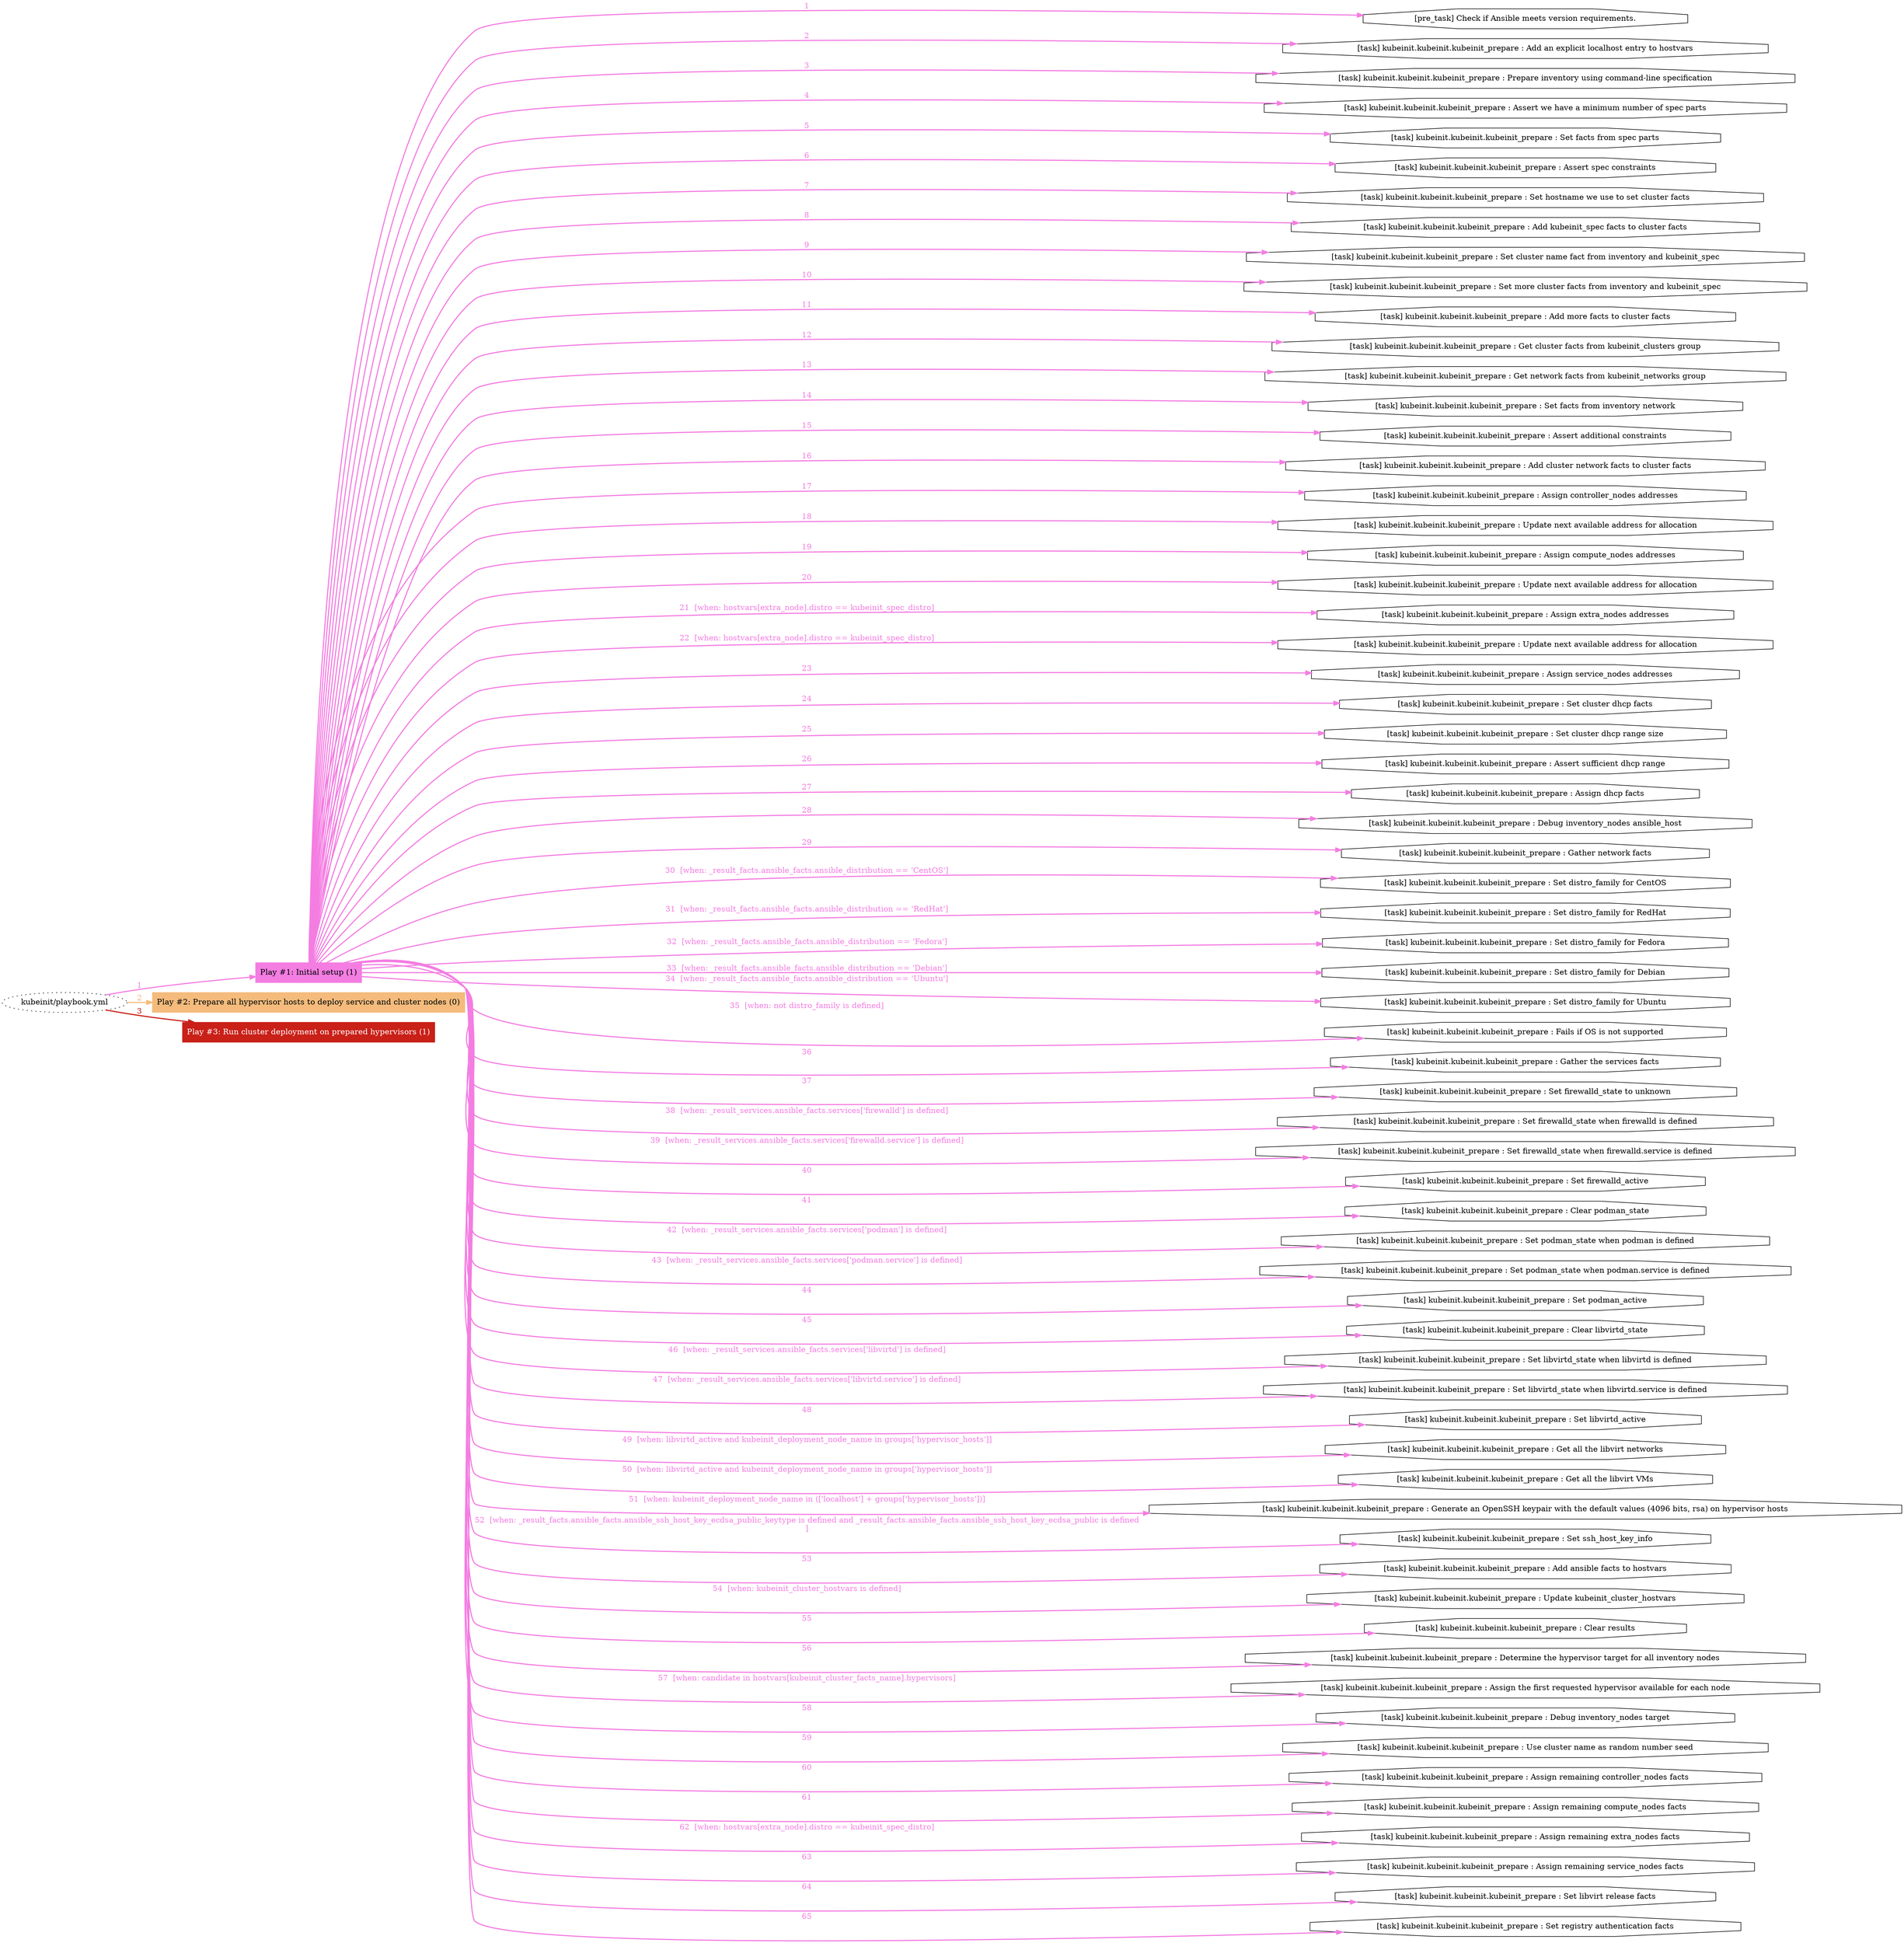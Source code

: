 digraph "kubeinit/playbook.yml "{
	graph [concentrate=true ordering=in rankdir=LR ratio=fill]
	edge [esep=5 sep=10]
	"kubeinit/playbook.yml" [id=root_node style=dotted]
	subgraph "Play #1: Initial setup (1) "{
		"Play #1: Initial setup (1)" [color="#f47de2" fontcolor="#000000" id="play_d5561a40-b18f-421e-9b98-81f5ede4745d" shape=box style=filled tooltip=localhost]
		"kubeinit/playbook.yml" -> "Play #1: Initial setup (1)" [label=1 color="#f47de2" fontcolor="#f47de2" id="edge_cd042797-a011-459f-ae50-46be6b7ece6c" style=bold]
		"pre_task_3ce35981-2df8-4b99-9936-0767b73467cc" [label="[pre_task] Check if Ansible meets version requirements." id="pre_task_3ce35981-2df8-4b99-9936-0767b73467cc" shape=octagon tooltip="[pre_task] Check if Ansible meets version requirements."]
		"Play #1: Initial setup (1)" -> "pre_task_3ce35981-2df8-4b99-9936-0767b73467cc" [label=1 color="#f47de2" fontcolor="#f47de2" id="edge_2ff6c5fa-7058-49c9-a741-768a4ebc2742" style=bold]
		"task_076a0a0f-deaa-4090-ae78-70e263e16f10" [label="[task] kubeinit.kubeinit.kubeinit_prepare : Add an explicit localhost entry to hostvars" id="task_076a0a0f-deaa-4090-ae78-70e263e16f10" shape=octagon tooltip="[task] kubeinit.kubeinit.kubeinit_prepare : Add an explicit localhost entry to hostvars"]
		"Play #1: Initial setup (1)" -> "task_076a0a0f-deaa-4090-ae78-70e263e16f10" [label=2 color="#f47de2" fontcolor="#f47de2" id="edge_d0b23f40-1ad6-4019-99c6-ad8870a9a2a8" style=bold]
		"task_a4624be1-4f21-4553-a64d-8f430344fffa" [label="[task] kubeinit.kubeinit.kubeinit_prepare : Prepare inventory using command-line specification" id="task_a4624be1-4f21-4553-a64d-8f430344fffa" shape=octagon tooltip="[task] kubeinit.kubeinit.kubeinit_prepare : Prepare inventory using command-line specification"]
		"Play #1: Initial setup (1)" -> "task_a4624be1-4f21-4553-a64d-8f430344fffa" [label=3 color="#f47de2" fontcolor="#f47de2" id="edge_635ab658-cdf8-44aa-9a17-7df43a222110" style=bold]
		"task_432864ec-d14b-4896-9a13-00b41856353b" [label="[task] kubeinit.kubeinit.kubeinit_prepare : Assert we have a minimum number of spec parts" id="task_432864ec-d14b-4896-9a13-00b41856353b" shape=octagon tooltip="[task] kubeinit.kubeinit.kubeinit_prepare : Assert we have a minimum number of spec parts"]
		"Play #1: Initial setup (1)" -> "task_432864ec-d14b-4896-9a13-00b41856353b" [label=4 color="#f47de2" fontcolor="#f47de2" id="edge_8fc28d8f-7bd0-4ab7-a94a-1299604d963f" style=bold]
		"task_82e385a7-cac3-4965-afdb-d25f1b024e1e" [label="[task] kubeinit.kubeinit.kubeinit_prepare : Set facts from spec parts" id="task_82e385a7-cac3-4965-afdb-d25f1b024e1e" shape=octagon tooltip="[task] kubeinit.kubeinit.kubeinit_prepare : Set facts from spec parts"]
		"Play #1: Initial setup (1)" -> "task_82e385a7-cac3-4965-afdb-d25f1b024e1e" [label=5 color="#f47de2" fontcolor="#f47de2" id="edge_a8083307-5910-4e8a-a286-7e5cde550f35" style=bold]
		"task_13d3d977-8a6f-4550-8a8c-c257ddf9a8d3" [label="[task] kubeinit.kubeinit.kubeinit_prepare : Assert spec constraints" id="task_13d3d977-8a6f-4550-8a8c-c257ddf9a8d3" shape=octagon tooltip="[task] kubeinit.kubeinit.kubeinit_prepare : Assert spec constraints"]
		"Play #1: Initial setup (1)" -> "task_13d3d977-8a6f-4550-8a8c-c257ddf9a8d3" [label=6 color="#f47de2" fontcolor="#f47de2" id="edge_01d41cff-2c0d-4f8b-91ab-32ae38028c27" style=bold]
		"task_93a548bc-a447-4d2c-8f6b-0a6b99f26420" [label="[task] kubeinit.kubeinit.kubeinit_prepare : Set hostname we use to set cluster facts" id="task_93a548bc-a447-4d2c-8f6b-0a6b99f26420" shape=octagon tooltip="[task] kubeinit.kubeinit.kubeinit_prepare : Set hostname we use to set cluster facts"]
		"Play #1: Initial setup (1)" -> "task_93a548bc-a447-4d2c-8f6b-0a6b99f26420" [label=7 color="#f47de2" fontcolor="#f47de2" id="edge_5bdd4571-c21c-452c-8d2d-ea81eee85456" style=bold]
		"task_f21a6392-3a1a-40df-bbca-73133b0885c1" [label="[task] kubeinit.kubeinit.kubeinit_prepare : Add kubeinit_spec facts to cluster facts" id="task_f21a6392-3a1a-40df-bbca-73133b0885c1" shape=octagon tooltip="[task] kubeinit.kubeinit.kubeinit_prepare : Add kubeinit_spec facts to cluster facts"]
		"Play #1: Initial setup (1)" -> "task_f21a6392-3a1a-40df-bbca-73133b0885c1" [label=8 color="#f47de2" fontcolor="#f47de2" id="edge_29d02101-f9fd-4bd2-af17-ab28db738d25" style=bold]
		"task_35a8e03e-215f-432f-a34b-9878b87bb0a3" [label="[task] kubeinit.kubeinit.kubeinit_prepare : Set cluster name fact from inventory and kubeinit_spec" id="task_35a8e03e-215f-432f-a34b-9878b87bb0a3" shape=octagon tooltip="[task] kubeinit.kubeinit.kubeinit_prepare : Set cluster name fact from inventory and kubeinit_spec"]
		"Play #1: Initial setup (1)" -> "task_35a8e03e-215f-432f-a34b-9878b87bb0a3" [label=9 color="#f47de2" fontcolor="#f47de2" id="edge_f8cab759-7698-459d-86f1-82ca33ff0969" style=bold]
		"task_5d9a51ac-5e3c-436f-a485-9e2e343969b0" [label="[task] kubeinit.kubeinit.kubeinit_prepare : Set more cluster facts from inventory and kubeinit_spec" id="task_5d9a51ac-5e3c-436f-a485-9e2e343969b0" shape=octagon tooltip="[task] kubeinit.kubeinit.kubeinit_prepare : Set more cluster facts from inventory and kubeinit_spec"]
		"Play #1: Initial setup (1)" -> "task_5d9a51ac-5e3c-436f-a485-9e2e343969b0" [label=10 color="#f47de2" fontcolor="#f47de2" id="edge_666df638-258e-4bb6-bd41-dba93fa4c383" style=bold]
		"task_43be01c8-f509-4598-86db-52ad247a6396" [label="[task] kubeinit.kubeinit.kubeinit_prepare : Add more facts to cluster facts" id="task_43be01c8-f509-4598-86db-52ad247a6396" shape=octagon tooltip="[task] kubeinit.kubeinit.kubeinit_prepare : Add more facts to cluster facts"]
		"Play #1: Initial setup (1)" -> "task_43be01c8-f509-4598-86db-52ad247a6396" [label=11 color="#f47de2" fontcolor="#f47de2" id="edge_c125a410-0d1b-4f08-b9ef-ca702d191a8d" style=bold]
		"task_90d4f1bb-671f-446f-87f0-8a5422abef94" [label="[task] kubeinit.kubeinit.kubeinit_prepare : Get cluster facts from kubeinit_clusters group" id="task_90d4f1bb-671f-446f-87f0-8a5422abef94" shape=octagon tooltip="[task] kubeinit.kubeinit.kubeinit_prepare : Get cluster facts from kubeinit_clusters group"]
		"Play #1: Initial setup (1)" -> "task_90d4f1bb-671f-446f-87f0-8a5422abef94" [label=12 color="#f47de2" fontcolor="#f47de2" id="edge_bf755b0e-b160-4ae7-88ad-60dd99ce538e" style=bold]
		"task_79328abe-23f9-4f88-a6b3-9054c03e1491" [label="[task] kubeinit.kubeinit.kubeinit_prepare : Get network facts from kubeinit_networks group" id="task_79328abe-23f9-4f88-a6b3-9054c03e1491" shape=octagon tooltip="[task] kubeinit.kubeinit.kubeinit_prepare : Get network facts from kubeinit_networks group"]
		"Play #1: Initial setup (1)" -> "task_79328abe-23f9-4f88-a6b3-9054c03e1491" [label=13 color="#f47de2" fontcolor="#f47de2" id="edge_7f676368-d28c-49d7-b748-88b3d9a763f5" style=bold]
		"task_6efcf0e2-061e-49b0-96e6-3639323d0671" [label="[task] kubeinit.kubeinit.kubeinit_prepare : Set facts from inventory network" id="task_6efcf0e2-061e-49b0-96e6-3639323d0671" shape=octagon tooltip="[task] kubeinit.kubeinit.kubeinit_prepare : Set facts from inventory network"]
		"Play #1: Initial setup (1)" -> "task_6efcf0e2-061e-49b0-96e6-3639323d0671" [label=14 color="#f47de2" fontcolor="#f47de2" id="edge_46da241e-3168-4c8a-b1b2-79dc046ec9ac" style=bold]
		"task_d13aed7e-ca3e-48ef-97af-0c6b90ddf303" [label="[task] kubeinit.kubeinit.kubeinit_prepare : Assert additional constraints" id="task_d13aed7e-ca3e-48ef-97af-0c6b90ddf303" shape=octagon tooltip="[task] kubeinit.kubeinit.kubeinit_prepare : Assert additional constraints"]
		"Play #1: Initial setup (1)" -> "task_d13aed7e-ca3e-48ef-97af-0c6b90ddf303" [label=15 color="#f47de2" fontcolor="#f47de2" id="edge_acdb2cb5-4de5-4a39-af74-1c041faa661f" style=bold]
		"task_c74aedf5-72ed-40f1-8ae2-f80bc7abef43" [label="[task] kubeinit.kubeinit.kubeinit_prepare : Add cluster network facts to cluster facts" id="task_c74aedf5-72ed-40f1-8ae2-f80bc7abef43" shape=octagon tooltip="[task] kubeinit.kubeinit.kubeinit_prepare : Add cluster network facts to cluster facts"]
		"Play #1: Initial setup (1)" -> "task_c74aedf5-72ed-40f1-8ae2-f80bc7abef43" [label=16 color="#f47de2" fontcolor="#f47de2" id="edge_98abcb81-b0fc-43db-a153-ac09d73749e7" style=bold]
		"task_948f4d3b-2f5f-4cf8-b186-39af5c09b2a7" [label="[task] kubeinit.kubeinit.kubeinit_prepare : Assign controller_nodes addresses" id="task_948f4d3b-2f5f-4cf8-b186-39af5c09b2a7" shape=octagon tooltip="[task] kubeinit.kubeinit.kubeinit_prepare : Assign controller_nodes addresses"]
		"Play #1: Initial setup (1)" -> "task_948f4d3b-2f5f-4cf8-b186-39af5c09b2a7" [label=17 color="#f47de2" fontcolor="#f47de2" id="edge_b2d2065f-3c83-4465-8ed0-9a5f3aaf9943" style=bold]
		"task_17c36987-bf80-47b1-9e11-ec28a1dabdef" [label="[task] kubeinit.kubeinit.kubeinit_prepare : Update next available address for allocation" id="task_17c36987-bf80-47b1-9e11-ec28a1dabdef" shape=octagon tooltip="[task] kubeinit.kubeinit.kubeinit_prepare : Update next available address for allocation"]
		"Play #1: Initial setup (1)" -> "task_17c36987-bf80-47b1-9e11-ec28a1dabdef" [label=18 color="#f47de2" fontcolor="#f47de2" id="edge_fd7e342e-8a30-4e05-8681-c6b24c729dd4" style=bold]
		"task_531fcaa9-000a-4063-8722-1c06fa65e87d" [label="[task] kubeinit.kubeinit.kubeinit_prepare : Assign compute_nodes addresses" id="task_531fcaa9-000a-4063-8722-1c06fa65e87d" shape=octagon tooltip="[task] kubeinit.kubeinit.kubeinit_prepare : Assign compute_nodes addresses"]
		"Play #1: Initial setup (1)" -> "task_531fcaa9-000a-4063-8722-1c06fa65e87d" [label=19 color="#f47de2" fontcolor="#f47de2" id="edge_24ba01ec-cf35-45f0-b0ad-315336cc8a45" style=bold]
		"task_a1fb9602-a5f3-4cca-9eea-2295ece0125d" [label="[task] kubeinit.kubeinit.kubeinit_prepare : Update next available address for allocation" id="task_a1fb9602-a5f3-4cca-9eea-2295ece0125d" shape=octagon tooltip="[task] kubeinit.kubeinit.kubeinit_prepare : Update next available address for allocation"]
		"Play #1: Initial setup (1)" -> "task_a1fb9602-a5f3-4cca-9eea-2295ece0125d" [label=20 color="#f47de2" fontcolor="#f47de2" id="edge_4b4b8c53-ca72-4b8a-be1b-778c2cb4a483" style=bold]
		"task_6dcb47c8-7498-4c15-b19a-71e8d6635e67" [label="[task] kubeinit.kubeinit.kubeinit_prepare : Assign extra_nodes addresses" id="task_6dcb47c8-7498-4c15-b19a-71e8d6635e67" shape=octagon tooltip="[task] kubeinit.kubeinit.kubeinit_prepare : Assign extra_nodes addresses"]
		"Play #1: Initial setup (1)" -> "task_6dcb47c8-7498-4c15-b19a-71e8d6635e67" [label="21  [when: hostvars[extra_node].distro == kubeinit_spec_distro]" color="#f47de2" fontcolor="#f47de2" id="edge_f2d6792f-c1f0-48cd-b290-b62f4b1f9cd1" style=bold]
		"task_dde40b68-da35-467d-84bc-71da1adf94a9" [label="[task] kubeinit.kubeinit.kubeinit_prepare : Update next available address for allocation" id="task_dde40b68-da35-467d-84bc-71da1adf94a9" shape=octagon tooltip="[task] kubeinit.kubeinit.kubeinit_prepare : Update next available address for allocation"]
		"Play #1: Initial setup (1)" -> "task_dde40b68-da35-467d-84bc-71da1adf94a9" [label="22  [when: hostvars[extra_node].distro == kubeinit_spec_distro]" color="#f47de2" fontcolor="#f47de2" id="edge_715f2b61-8123-44b3-be78-4fc7b6ea4493" style=bold]
		"task_5a3fe305-983d-477d-b39c-34398fedc117" [label="[task] kubeinit.kubeinit.kubeinit_prepare : Assign service_nodes addresses" id="task_5a3fe305-983d-477d-b39c-34398fedc117" shape=octagon tooltip="[task] kubeinit.kubeinit.kubeinit_prepare : Assign service_nodes addresses"]
		"Play #1: Initial setup (1)" -> "task_5a3fe305-983d-477d-b39c-34398fedc117" [label=23 color="#f47de2" fontcolor="#f47de2" id="edge_0cf84303-5713-483a-ba33-a56b041ac6f6" style=bold]
		"task_b95f18f4-7237-4ace-8140-b0abd35d75f8" [label="[task] kubeinit.kubeinit.kubeinit_prepare : Set cluster dhcp facts" id="task_b95f18f4-7237-4ace-8140-b0abd35d75f8" shape=octagon tooltip="[task] kubeinit.kubeinit.kubeinit_prepare : Set cluster dhcp facts"]
		"Play #1: Initial setup (1)" -> "task_b95f18f4-7237-4ace-8140-b0abd35d75f8" [label=24 color="#f47de2" fontcolor="#f47de2" id="edge_6418e8a9-fb04-4144-b9d8-5d8ec93eabdf" style=bold]
		"task_07a2ae19-332d-46a7-8fb0-88135df51595" [label="[task] kubeinit.kubeinit.kubeinit_prepare : Set cluster dhcp range size" id="task_07a2ae19-332d-46a7-8fb0-88135df51595" shape=octagon tooltip="[task] kubeinit.kubeinit.kubeinit_prepare : Set cluster dhcp range size"]
		"Play #1: Initial setup (1)" -> "task_07a2ae19-332d-46a7-8fb0-88135df51595" [label=25 color="#f47de2" fontcolor="#f47de2" id="edge_524872e6-6db1-45f6-b042-9de60da5a3e7" style=bold]
		"task_28a7256e-7455-4d33-b9df-8c4043b9b7ea" [label="[task] kubeinit.kubeinit.kubeinit_prepare : Assert sufficient dhcp range" id="task_28a7256e-7455-4d33-b9df-8c4043b9b7ea" shape=octagon tooltip="[task] kubeinit.kubeinit.kubeinit_prepare : Assert sufficient dhcp range"]
		"Play #1: Initial setup (1)" -> "task_28a7256e-7455-4d33-b9df-8c4043b9b7ea" [label=26 color="#f47de2" fontcolor="#f47de2" id="edge_139f3ad5-24ab-4bee-9b20-ca4c53840de2" style=bold]
		"task_240b4ca0-b2a4-4b2b-aaa5-046b59a20bc7" [label="[task] kubeinit.kubeinit.kubeinit_prepare : Assign dhcp facts" id="task_240b4ca0-b2a4-4b2b-aaa5-046b59a20bc7" shape=octagon tooltip="[task] kubeinit.kubeinit.kubeinit_prepare : Assign dhcp facts"]
		"Play #1: Initial setup (1)" -> "task_240b4ca0-b2a4-4b2b-aaa5-046b59a20bc7" [label=27 color="#f47de2" fontcolor="#f47de2" id="edge_82f9999c-efad-487c-9c14-3d1e17887c52" style=bold]
		"task_9b92003a-3ebf-412e-ae70-0724ae4f5d12" [label="[task] kubeinit.kubeinit.kubeinit_prepare : Debug inventory_nodes ansible_host" id="task_9b92003a-3ebf-412e-ae70-0724ae4f5d12" shape=octagon tooltip="[task] kubeinit.kubeinit.kubeinit_prepare : Debug inventory_nodes ansible_host"]
		"Play #1: Initial setup (1)" -> "task_9b92003a-3ebf-412e-ae70-0724ae4f5d12" [label=28 color="#f47de2" fontcolor="#f47de2" id="edge_ffd42a6d-78ae-46bc-b66c-75e0c605538e" style=bold]
		"task_921d65e0-4038-4c32-a9f1-e74cc38238b1" [label="[task] kubeinit.kubeinit.kubeinit_prepare : Gather network facts" id="task_921d65e0-4038-4c32-a9f1-e74cc38238b1" shape=octagon tooltip="[task] kubeinit.kubeinit.kubeinit_prepare : Gather network facts"]
		"Play #1: Initial setup (1)" -> "task_921d65e0-4038-4c32-a9f1-e74cc38238b1" [label=29 color="#f47de2" fontcolor="#f47de2" id="edge_a0f79031-2ee0-43f8-8cf2-be5988cd34ef" style=bold]
		"task_4624855d-7e0c-4194-92f3-813ae5983500" [label="[task] kubeinit.kubeinit.kubeinit_prepare : Set distro_family for CentOS" id="task_4624855d-7e0c-4194-92f3-813ae5983500" shape=octagon tooltip="[task] kubeinit.kubeinit.kubeinit_prepare : Set distro_family for CentOS"]
		"Play #1: Initial setup (1)" -> "task_4624855d-7e0c-4194-92f3-813ae5983500" [label="30  [when: _result_facts.ansible_facts.ansible_distribution == 'CentOS']" color="#f47de2" fontcolor="#f47de2" id="edge_d5be761e-8161-483c-940b-a865b8b644c3" style=bold]
		"task_2c404f18-307b-45b1-83c1-5fd289798bb7" [label="[task] kubeinit.kubeinit.kubeinit_prepare : Set distro_family for RedHat" id="task_2c404f18-307b-45b1-83c1-5fd289798bb7" shape=octagon tooltip="[task] kubeinit.kubeinit.kubeinit_prepare : Set distro_family for RedHat"]
		"Play #1: Initial setup (1)" -> "task_2c404f18-307b-45b1-83c1-5fd289798bb7" [label="31  [when: _result_facts.ansible_facts.ansible_distribution == 'RedHat']" color="#f47de2" fontcolor="#f47de2" id="edge_dd15cd2d-ada6-4cd4-b30f-81284d171dc3" style=bold]
		"task_0203b505-1232-4578-a6dc-3acb5757c120" [label="[task] kubeinit.kubeinit.kubeinit_prepare : Set distro_family for Fedora" id="task_0203b505-1232-4578-a6dc-3acb5757c120" shape=octagon tooltip="[task] kubeinit.kubeinit.kubeinit_prepare : Set distro_family for Fedora"]
		"Play #1: Initial setup (1)" -> "task_0203b505-1232-4578-a6dc-3acb5757c120" [label="32  [when: _result_facts.ansible_facts.ansible_distribution == 'Fedora']" color="#f47de2" fontcolor="#f47de2" id="edge_574d921f-cdf2-476f-82af-15cec9ac1425" style=bold]
		"task_645abab2-2abb-4a14-a6c2-8d0f0ec0ff62" [label="[task] kubeinit.kubeinit.kubeinit_prepare : Set distro_family for Debian" id="task_645abab2-2abb-4a14-a6c2-8d0f0ec0ff62" shape=octagon tooltip="[task] kubeinit.kubeinit.kubeinit_prepare : Set distro_family for Debian"]
		"Play #1: Initial setup (1)" -> "task_645abab2-2abb-4a14-a6c2-8d0f0ec0ff62" [label="33  [when: _result_facts.ansible_facts.ansible_distribution == 'Debian']" color="#f47de2" fontcolor="#f47de2" id="edge_0cef479b-dc9c-4907-b4d9-2abc7afdefea" style=bold]
		"task_40a14c5a-125a-482d-9fd3-0f2917622c28" [label="[task] kubeinit.kubeinit.kubeinit_prepare : Set distro_family for Ubuntu" id="task_40a14c5a-125a-482d-9fd3-0f2917622c28" shape=octagon tooltip="[task] kubeinit.kubeinit.kubeinit_prepare : Set distro_family for Ubuntu"]
		"Play #1: Initial setup (1)" -> "task_40a14c5a-125a-482d-9fd3-0f2917622c28" [label="34  [when: _result_facts.ansible_facts.ansible_distribution == 'Ubuntu']" color="#f47de2" fontcolor="#f47de2" id="edge_bb5c2834-1863-4ce0-8c25-37ba0253fbff" style=bold]
		"task_41e744c4-dbd1-4255-a711-815ea6b3a420" [label="[task] kubeinit.kubeinit.kubeinit_prepare : Fails if OS is not supported" id="task_41e744c4-dbd1-4255-a711-815ea6b3a420" shape=octagon tooltip="[task] kubeinit.kubeinit.kubeinit_prepare : Fails if OS is not supported"]
		"Play #1: Initial setup (1)" -> "task_41e744c4-dbd1-4255-a711-815ea6b3a420" [label="35  [when: not distro_family is defined]" color="#f47de2" fontcolor="#f47de2" id="edge_0e278ccc-cadf-434d-9da7-7027d963a824" style=bold]
		"task_680135eb-2887-4c87-a4d5-b6f687f6d805" [label="[task] kubeinit.kubeinit.kubeinit_prepare : Gather the services facts" id="task_680135eb-2887-4c87-a4d5-b6f687f6d805" shape=octagon tooltip="[task] kubeinit.kubeinit.kubeinit_prepare : Gather the services facts"]
		"Play #1: Initial setup (1)" -> "task_680135eb-2887-4c87-a4d5-b6f687f6d805" [label=36 color="#f47de2" fontcolor="#f47de2" id="edge_d91f8a65-2f7b-43d4-ad51-10e8a5ad0fcc" style=bold]
		"task_59ac16b6-60bb-40db-90d0-ba9c85b15968" [label="[task] kubeinit.kubeinit.kubeinit_prepare : Set firewalld_state to unknown" id="task_59ac16b6-60bb-40db-90d0-ba9c85b15968" shape=octagon tooltip="[task] kubeinit.kubeinit.kubeinit_prepare : Set firewalld_state to unknown"]
		"Play #1: Initial setup (1)" -> "task_59ac16b6-60bb-40db-90d0-ba9c85b15968" [label=37 color="#f47de2" fontcolor="#f47de2" id="edge_5f4d9b8c-a917-4ea8-b2fc-20f00f7ab58f" style=bold]
		"task_c7989c55-820f-411a-8bed-5d5b59a91269" [label="[task] kubeinit.kubeinit.kubeinit_prepare : Set firewalld_state when firewalld is defined" id="task_c7989c55-820f-411a-8bed-5d5b59a91269" shape=octagon tooltip="[task] kubeinit.kubeinit.kubeinit_prepare : Set firewalld_state when firewalld is defined"]
		"Play #1: Initial setup (1)" -> "task_c7989c55-820f-411a-8bed-5d5b59a91269" [label="38  [when: _result_services.ansible_facts.services['firewalld'] is defined]" color="#f47de2" fontcolor="#f47de2" id="edge_22e1f597-c4ce-40db-b834-3159081c176f" style=bold]
		"task_4ba8d0a1-7dbd-4673-a202-b096a997a636" [label="[task] kubeinit.kubeinit.kubeinit_prepare : Set firewalld_state when firewalld.service is defined" id="task_4ba8d0a1-7dbd-4673-a202-b096a997a636" shape=octagon tooltip="[task] kubeinit.kubeinit.kubeinit_prepare : Set firewalld_state when firewalld.service is defined"]
		"Play #1: Initial setup (1)" -> "task_4ba8d0a1-7dbd-4673-a202-b096a997a636" [label="39  [when: _result_services.ansible_facts.services['firewalld.service'] is defined]" color="#f47de2" fontcolor="#f47de2" id="edge_b595dc88-2b73-4cf4-9b8f-63ea81bbfa85" style=bold]
		"task_7bbea510-9e96-4664-a412-5c4bd9ca5084" [label="[task] kubeinit.kubeinit.kubeinit_prepare : Set firewalld_active" id="task_7bbea510-9e96-4664-a412-5c4bd9ca5084" shape=octagon tooltip="[task] kubeinit.kubeinit.kubeinit_prepare : Set firewalld_active"]
		"Play #1: Initial setup (1)" -> "task_7bbea510-9e96-4664-a412-5c4bd9ca5084" [label=40 color="#f47de2" fontcolor="#f47de2" id="edge_ac92857c-342a-4f19-8b95-98d693e4a2fd" style=bold]
		"task_99283b9e-2849-40f3-a385-de0735c2c758" [label="[task] kubeinit.kubeinit.kubeinit_prepare : Clear podman_state" id="task_99283b9e-2849-40f3-a385-de0735c2c758" shape=octagon tooltip="[task] kubeinit.kubeinit.kubeinit_prepare : Clear podman_state"]
		"Play #1: Initial setup (1)" -> "task_99283b9e-2849-40f3-a385-de0735c2c758" [label=41 color="#f47de2" fontcolor="#f47de2" id="edge_481d5daf-229e-4f9b-bfbf-174d9eed15e4" style=bold]
		"task_2ab1773c-219d-4ed8-96ba-5a6583fb544a" [label="[task] kubeinit.kubeinit.kubeinit_prepare : Set podman_state when podman is defined" id="task_2ab1773c-219d-4ed8-96ba-5a6583fb544a" shape=octagon tooltip="[task] kubeinit.kubeinit.kubeinit_prepare : Set podman_state when podman is defined"]
		"Play #1: Initial setup (1)" -> "task_2ab1773c-219d-4ed8-96ba-5a6583fb544a" [label="42  [when: _result_services.ansible_facts.services['podman'] is defined]" color="#f47de2" fontcolor="#f47de2" id="edge_0458fcd7-fcea-4172-aed5-890e5314f618" style=bold]
		"task_39a47746-3d67-4d66-bbb6-8495f3e6c9ab" [label="[task] kubeinit.kubeinit.kubeinit_prepare : Set podman_state when podman.service is defined" id="task_39a47746-3d67-4d66-bbb6-8495f3e6c9ab" shape=octagon tooltip="[task] kubeinit.kubeinit.kubeinit_prepare : Set podman_state when podman.service is defined"]
		"Play #1: Initial setup (1)" -> "task_39a47746-3d67-4d66-bbb6-8495f3e6c9ab" [label="43  [when: _result_services.ansible_facts.services['podman.service'] is defined]" color="#f47de2" fontcolor="#f47de2" id="edge_9832c041-4574-4038-b049-063a9949dfd3" style=bold]
		"task_5750e9e9-3842-4993-8a1e-ce8f5743cc99" [label="[task] kubeinit.kubeinit.kubeinit_prepare : Set podman_active" id="task_5750e9e9-3842-4993-8a1e-ce8f5743cc99" shape=octagon tooltip="[task] kubeinit.kubeinit.kubeinit_prepare : Set podman_active"]
		"Play #1: Initial setup (1)" -> "task_5750e9e9-3842-4993-8a1e-ce8f5743cc99" [label=44 color="#f47de2" fontcolor="#f47de2" id="edge_8aa8c3d9-c75e-4be6-9d26-a30c7f52ebed" style=bold]
		"task_c091c432-94de-4db1-94d2-aa16bf569786" [label="[task] kubeinit.kubeinit.kubeinit_prepare : Clear libvirtd_state" id="task_c091c432-94de-4db1-94d2-aa16bf569786" shape=octagon tooltip="[task] kubeinit.kubeinit.kubeinit_prepare : Clear libvirtd_state"]
		"Play #1: Initial setup (1)" -> "task_c091c432-94de-4db1-94d2-aa16bf569786" [label=45 color="#f47de2" fontcolor="#f47de2" id="edge_961e4f74-3e21-40b4-b25e-c8f80b63e3bc" style=bold]
		"task_430c124d-d1b9-4771-8286-96b2859c325e" [label="[task] kubeinit.kubeinit.kubeinit_prepare : Set libvirtd_state when libvirtd is defined" id="task_430c124d-d1b9-4771-8286-96b2859c325e" shape=octagon tooltip="[task] kubeinit.kubeinit.kubeinit_prepare : Set libvirtd_state when libvirtd is defined"]
		"Play #1: Initial setup (1)" -> "task_430c124d-d1b9-4771-8286-96b2859c325e" [label="46  [when: _result_services.ansible_facts.services['libvirtd'] is defined]" color="#f47de2" fontcolor="#f47de2" id="edge_ffdb6496-701d-44d6-83f3-0476b2c355d0" style=bold]
		"task_d3911aca-951c-43ad-9131-405bcaa22a47" [label="[task] kubeinit.kubeinit.kubeinit_prepare : Set libvirtd_state when libvirtd.service is defined" id="task_d3911aca-951c-43ad-9131-405bcaa22a47" shape=octagon tooltip="[task] kubeinit.kubeinit.kubeinit_prepare : Set libvirtd_state when libvirtd.service is defined"]
		"Play #1: Initial setup (1)" -> "task_d3911aca-951c-43ad-9131-405bcaa22a47" [label="47  [when: _result_services.ansible_facts.services['libvirtd.service'] is defined]" color="#f47de2" fontcolor="#f47de2" id="edge_0c2a9056-6532-4360-8474-27537a32870b" style=bold]
		"task_569f18d6-8252-47d1-ba12-5e5bf80b52d9" [label="[task] kubeinit.kubeinit.kubeinit_prepare : Set libvirtd_active" id="task_569f18d6-8252-47d1-ba12-5e5bf80b52d9" shape=octagon tooltip="[task] kubeinit.kubeinit.kubeinit_prepare : Set libvirtd_active"]
		"Play #1: Initial setup (1)" -> "task_569f18d6-8252-47d1-ba12-5e5bf80b52d9" [label=48 color="#f47de2" fontcolor="#f47de2" id="edge_6783b070-3bda-48e5-a4c2-2c885d9f4d31" style=bold]
		"task_339687c0-3613-45c9-93a7-12bf261cf820" [label="[task] kubeinit.kubeinit.kubeinit_prepare : Get all the libvirt networks" id="task_339687c0-3613-45c9-93a7-12bf261cf820" shape=octagon tooltip="[task] kubeinit.kubeinit.kubeinit_prepare : Get all the libvirt networks"]
		"Play #1: Initial setup (1)" -> "task_339687c0-3613-45c9-93a7-12bf261cf820" [label="49  [when: libvirtd_active and kubeinit_deployment_node_name in groups['hypervisor_hosts']]" color="#f47de2" fontcolor="#f47de2" id="edge_2110a3ae-7be1-4d10-a125-4fe040a18583" style=bold]
		"task_8e71e594-8022-422c-b27d-b65f76374d95" [label="[task] kubeinit.kubeinit.kubeinit_prepare : Get all the libvirt VMs" id="task_8e71e594-8022-422c-b27d-b65f76374d95" shape=octagon tooltip="[task] kubeinit.kubeinit.kubeinit_prepare : Get all the libvirt VMs"]
		"Play #1: Initial setup (1)" -> "task_8e71e594-8022-422c-b27d-b65f76374d95" [label="50  [when: libvirtd_active and kubeinit_deployment_node_name in groups['hypervisor_hosts']]" color="#f47de2" fontcolor="#f47de2" id="edge_b8efd16a-ebde-47b7-80ca-1eeeda21a4b8" style=bold]
		"task_21d0a62e-50e9-4505-884b-eed2014db7fd" [label="[task] kubeinit.kubeinit.kubeinit_prepare : Generate an OpenSSH keypair with the default values (4096 bits, rsa) on hypervisor hosts" id="task_21d0a62e-50e9-4505-884b-eed2014db7fd" shape=octagon tooltip="[task] kubeinit.kubeinit.kubeinit_prepare : Generate an OpenSSH keypair with the default values (4096 bits, rsa) on hypervisor hosts"]
		"Play #1: Initial setup (1)" -> "task_21d0a62e-50e9-4505-884b-eed2014db7fd" [label="51  [when: kubeinit_deployment_node_name in (['localhost'] + groups['hypervisor_hosts'])]" color="#f47de2" fontcolor="#f47de2" id="edge_1470de97-f5d0-45d5-9e04-80c66938a3ed" style=bold]
		"task_4a7f952c-b3e3-433a-902f-5d4c3d2563a8" [label="[task] kubeinit.kubeinit.kubeinit_prepare : Set ssh_host_key_info" id="task_4a7f952c-b3e3-433a-902f-5d4c3d2563a8" shape=octagon tooltip="[task] kubeinit.kubeinit.kubeinit_prepare : Set ssh_host_key_info"]
		"Play #1: Initial setup (1)" -> "task_4a7f952c-b3e3-433a-902f-5d4c3d2563a8" [label="52  [when: _result_facts.ansible_facts.ansible_ssh_host_key_ecdsa_public_keytype is defined and _result_facts.ansible_facts.ansible_ssh_host_key_ecdsa_public is defined
]" color="#f47de2" fontcolor="#f47de2" id="edge_08c86baa-db50-442e-a317-90c55941c774" style=bold]
		"task_19ee1fa8-3c9a-4b71-8a28-f7e4235f5b97" [label="[task] kubeinit.kubeinit.kubeinit_prepare : Add ansible facts to hostvars" id="task_19ee1fa8-3c9a-4b71-8a28-f7e4235f5b97" shape=octagon tooltip="[task] kubeinit.kubeinit.kubeinit_prepare : Add ansible facts to hostvars"]
		"Play #1: Initial setup (1)" -> "task_19ee1fa8-3c9a-4b71-8a28-f7e4235f5b97" [label=53 color="#f47de2" fontcolor="#f47de2" id="edge_c536c7ff-45df-4200-8a27-9b9a522b89d7" style=bold]
		"task_a27de649-a37a-4a8a-a7a7-1ab6c20270fb" [label="[task] kubeinit.kubeinit.kubeinit_prepare : Update kubeinit_cluster_hostvars" id="task_a27de649-a37a-4a8a-a7a7-1ab6c20270fb" shape=octagon tooltip="[task] kubeinit.kubeinit.kubeinit_prepare : Update kubeinit_cluster_hostvars"]
		"Play #1: Initial setup (1)" -> "task_a27de649-a37a-4a8a-a7a7-1ab6c20270fb" [label="54  [when: kubeinit_cluster_hostvars is defined]" color="#f47de2" fontcolor="#f47de2" id="edge_5b9e8e6c-5d6f-4cfa-8fff-95a94e43834d" style=bold]
		"task_8e61d66f-1f88-4575-9bde-b67e58db9fe6" [label="[task] kubeinit.kubeinit.kubeinit_prepare : Clear results" id="task_8e61d66f-1f88-4575-9bde-b67e58db9fe6" shape=octagon tooltip="[task] kubeinit.kubeinit.kubeinit_prepare : Clear results"]
		"Play #1: Initial setup (1)" -> "task_8e61d66f-1f88-4575-9bde-b67e58db9fe6" [label=55 color="#f47de2" fontcolor="#f47de2" id="edge_c5d47dd7-37f9-4bd2-bd3d-a6761a3471c8" style=bold]
		"task_1087314f-4ab3-49c7-8cd4-062abf2b7715" [label="[task] kubeinit.kubeinit.kubeinit_prepare : Determine the hypervisor target for all inventory nodes" id="task_1087314f-4ab3-49c7-8cd4-062abf2b7715" shape=octagon tooltip="[task] kubeinit.kubeinit.kubeinit_prepare : Determine the hypervisor target for all inventory nodes"]
		"Play #1: Initial setup (1)" -> "task_1087314f-4ab3-49c7-8cd4-062abf2b7715" [label=56 color="#f47de2" fontcolor="#f47de2" id="edge_677fdc56-5c97-4ec0-98db-154a00e1e2ba" style=bold]
		"task_0e41d12e-88f2-40f2-a60f-66b01c175a72" [label="[task] kubeinit.kubeinit.kubeinit_prepare : Assign the first requested hypervisor available for each node" id="task_0e41d12e-88f2-40f2-a60f-66b01c175a72" shape=octagon tooltip="[task] kubeinit.kubeinit.kubeinit_prepare : Assign the first requested hypervisor available for each node"]
		"Play #1: Initial setup (1)" -> "task_0e41d12e-88f2-40f2-a60f-66b01c175a72" [label="57  [when: candidate in hostvars[kubeinit_cluster_facts_name].hypervisors]" color="#f47de2" fontcolor="#f47de2" id="edge_c6db8356-df92-4343-862f-33ac3d4fc163" style=bold]
		"task_ae2b3f65-2533-4740-ad78-1b52bec77ed5" [label="[task] kubeinit.kubeinit.kubeinit_prepare : Debug inventory_nodes target" id="task_ae2b3f65-2533-4740-ad78-1b52bec77ed5" shape=octagon tooltip="[task] kubeinit.kubeinit.kubeinit_prepare : Debug inventory_nodes target"]
		"Play #1: Initial setup (1)" -> "task_ae2b3f65-2533-4740-ad78-1b52bec77ed5" [label=58 color="#f47de2" fontcolor="#f47de2" id="edge_20798d73-c820-41f0-97a9-96a8280998ec" style=bold]
		"task_47ce017f-a011-4563-9887-208a5332694f" [label="[task] kubeinit.kubeinit.kubeinit_prepare : Use cluster name as random number seed" id="task_47ce017f-a011-4563-9887-208a5332694f" shape=octagon tooltip="[task] kubeinit.kubeinit.kubeinit_prepare : Use cluster name as random number seed"]
		"Play #1: Initial setup (1)" -> "task_47ce017f-a011-4563-9887-208a5332694f" [label=59 color="#f47de2" fontcolor="#f47de2" id="edge_8b683e8b-d20a-4c1e-bc3e-8af1658da427" style=bold]
		"task_9ea9b196-f0f6-4a02-9f8a-eac043763425" [label="[task] kubeinit.kubeinit.kubeinit_prepare : Assign remaining controller_nodes facts" id="task_9ea9b196-f0f6-4a02-9f8a-eac043763425" shape=octagon tooltip="[task] kubeinit.kubeinit.kubeinit_prepare : Assign remaining controller_nodes facts"]
		"Play #1: Initial setup (1)" -> "task_9ea9b196-f0f6-4a02-9f8a-eac043763425" [label=60 color="#f47de2" fontcolor="#f47de2" id="edge_5dc58aee-c7b1-45b9-8057-967ae76f7182" style=bold]
		"task_b69e3835-904d-443e-b840-d6fde7498281" [label="[task] kubeinit.kubeinit.kubeinit_prepare : Assign remaining compute_nodes facts" id="task_b69e3835-904d-443e-b840-d6fde7498281" shape=octagon tooltip="[task] kubeinit.kubeinit.kubeinit_prepare : Assign remaining compute_nodes facts"]
		"Play #1: Initial setup (1)" -> "task_b69e3835-904d-443e-b840-d6fde7498281" [label=61 color="#f47de2" fontcolor="#f47de2" id="edge_a55d71d3-77ca-43f1-a275-a153247c493c" style=bold]
		"task_1dc695b1-5232-4d23-96ce-e826a6c16de4" [label="[task] kubeinit.kubeinit.kubeinit_prepare : Assign remaining extra_nodes facts" id="task_1dc695b1-5232-4d23-96ce-e826a6c16de4" shape=octagon tooltip="[task] kubeinit.kubeinit.kubeinit_prepare : Assign remaining extra_nodes facts"]
		"Play #1: Initial setup (1)" -> "task_1dc695b1-5232-4d23-96ce-e826a6c16de4" [label="62  [when: hostvars[extra_node].distro == kubeinit_spec_distro]" color="#f47de2" fontcolor="#f47de2" id="edge_77f9f885-66b1-498f-a445-17257e380f69" style=bold]
		"task_4971c2bb-2438-424f-ba47-45971c1a42c1" [label="[task] kubeinit.kubeinit.kubeinit_prepare : Assign remaining service_nodes facts" id="task_4971c2bb-2438-424f-ba47-45971c1a42c1" shape=octagon tooltip="[task] kubeinit.kubeinit.kubeinit_prepare : Assign remaining service_nodes facts"]
		"Play #1: Initial setup (1)" -> "task_4971c2bb-2438-424f-ba47-45971c1a42c1" [label=63 color="#f47de2" fontcolor="#f47de2" id="edge_991304ae-8f26-4089-a171-5608f1088de4" style=bold]
		"task_a5ae16c5-10a3-4618-9d6b-d10b472ad01e" [label="[task] kubeinit.kubeinit.kubeinit_prepare : Set libvirt release facts" id="task_a5ae16c5-10a3-4618-9d6b-d10b472ad01e" shape=octagon tooltip="[task] kubeinit.kubeinit.kubeinit_prepare : Set libvirt release facts"]
		"Play #1: Initial setup (1)" -> "task_a5ae16c5-10a3-4618-9d6b-d10b472ad01e" [label=64 color="#f47de2" fontcolor="#f47de2" id="edge_290f5b0a-0adf-4ac6-b726-8231aaba8ea9" style=bold]
		"task_d0d18ea0-1795-4c33-9b56-a7cd0c1ea784" [label="[task] kubeinit.kubeinit.kubeinit_prepare : Set registry authentication facts" id="task_d0d18ea0-1795-4c33-9b56-a7cd0c1ea784" shape=octagon tooltip="[task] kubeinit.kubeinit.kubeinit_prepare : Set registry authentication facts"]
		"Play #1: Initial setup (1)" -> "task_d0d18ea0-1795-4c33-9b56-a7cd0c1ea784" [label=65 color="#f47de2" fontcolor="#f47de2" id="edge_fa5f3757-9e19-424a-833c-a1e33a92db9e" style=bold]
	}
	subgraph "Play #2: Prepare all hypervisor hosts to deploy service and cluster nodes (0) "{
		"Play #2: Prepare all hypervisor hosts to deploy service and cluster nodes (0)" [color="#f4bb7c" fontcolor="#000000" id="play_458dec45-7f09-43d0-9ec1-e6aa80bf287a" shape=box style=filled tooltip=""]
		"kubeinit/playbook.yml" -> "Play #2: Prepare all hypervisor hosts to deploy service and cluster nodes (0)" [label=2 color="#f4bb7c" fontcolor="#f4bb7c" id="edge_16663be2-099b-4eef-8586-144fbbe1670d" style=bold]
	}
	subgraph "Play #3: Run cluster deployment on prepared hypervisors (1) "{
		"Play #3: Run cluster deployment on prepared hypervisors (1)" [color="#c92018" fontcolor="#ffffff" id="play_5f5ea618-c470-4e64-a900-ac389e80872b" shape=box style=filled tooltip=localhost]
		"kubeinit/playbook.yml" -> "Play #3: Run cluster deployment on prepared hypervisors (1)" [label=3 color="#c92018" fontcolor="#c92018" id="edge_85fc458d-849d-4196-8370-2f5f532adf28" style=bold]
	}
}
